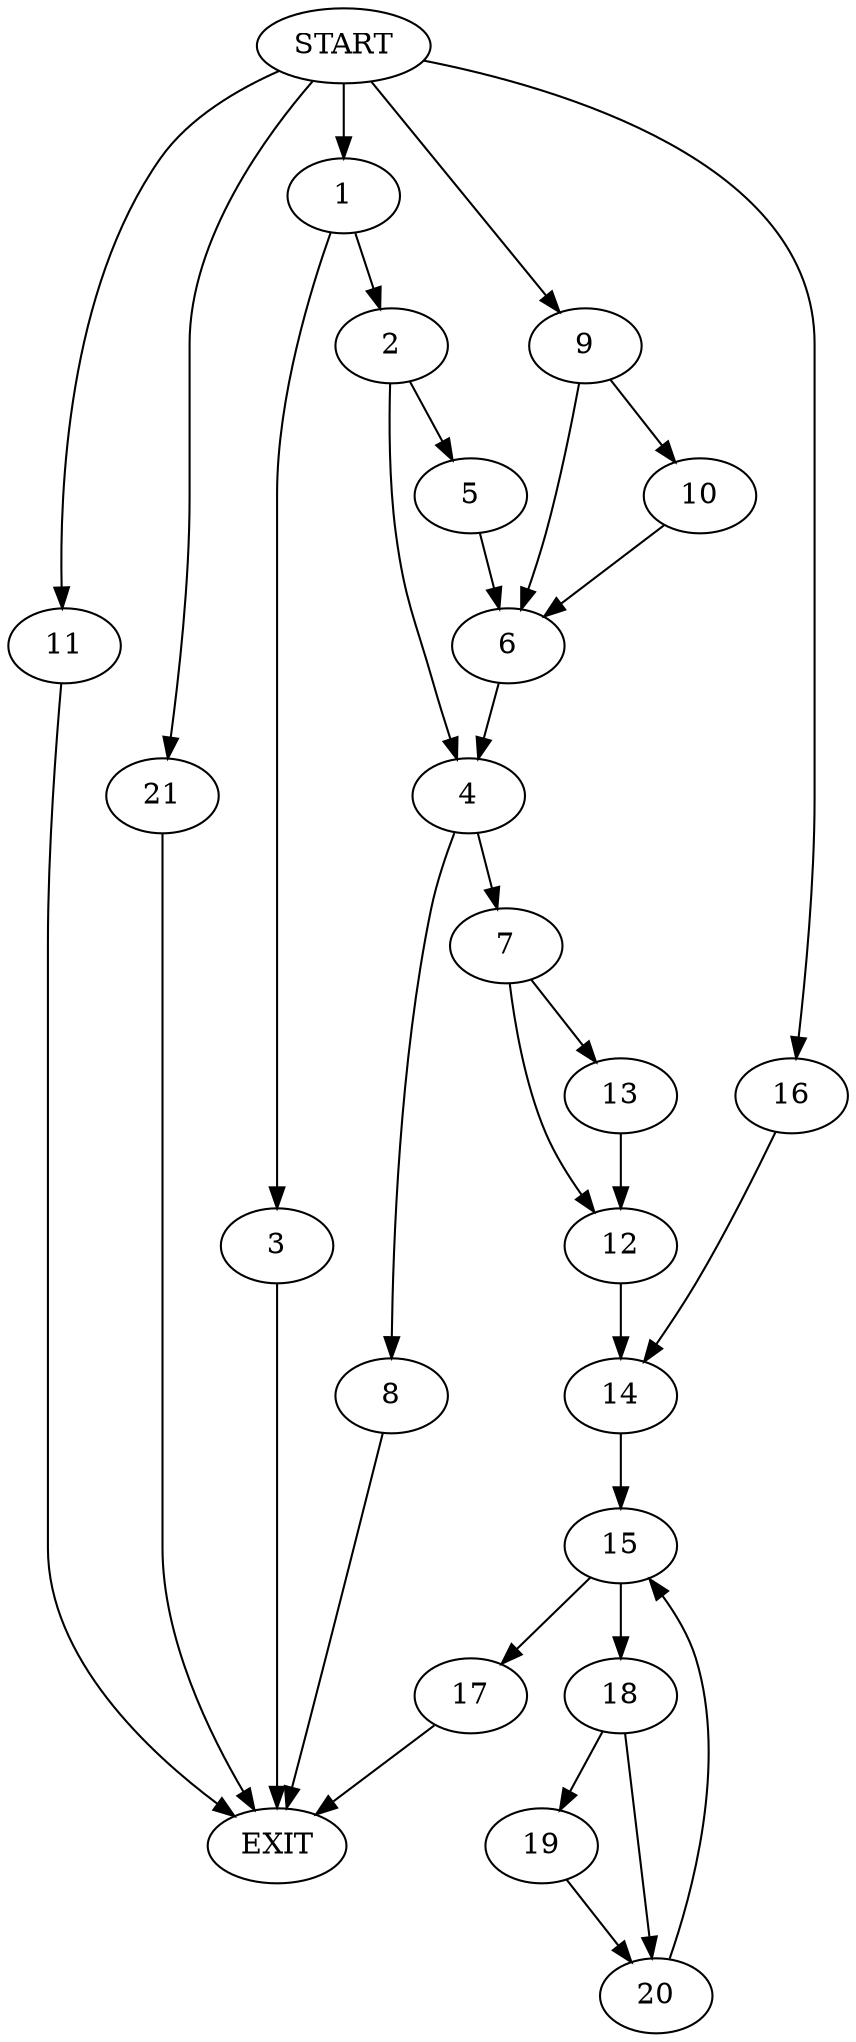 digraph {
0 [label="START"]
22 [label="EXIT"]
0 -> 1
1 -> 2
1 -> 3
3 -> 22
2 -> 4
2 -> 5
5 -> 6
4 -> 7
4 -> 8
6 -> 4
0 -> 9
9 -> 10
9 -> 6
10 -> 6
0 -> 11
11 -> 22
7 -> 12
7 -> 13
8 -> 22
13 -> 12
12 -> 14
14 -> 15
0 -> 16
16 -> 14
15 -> 17
15 -> 18
18 -> 19
18 -> 20
17 -> 22
19 -> 20
20 -> 15
0 -> 21
21 -> 22
}

